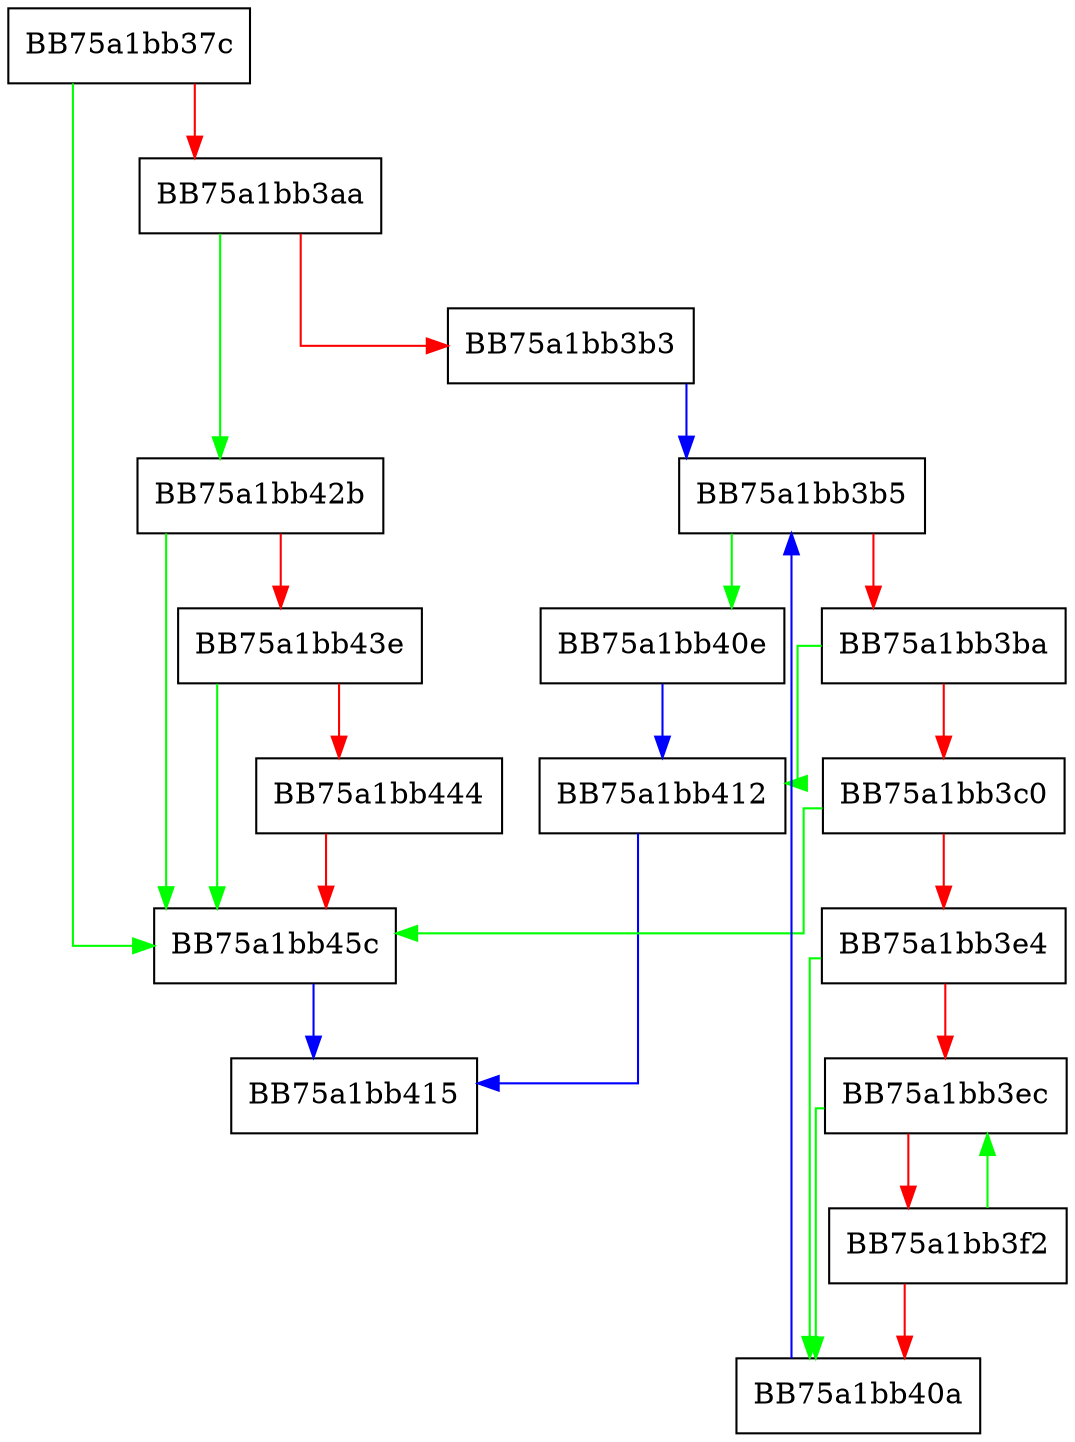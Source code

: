 digraph as3_parsemetadata {
  node [shape="box"];
  graph [splines=ortho];
  BB75a1bb37c -> BB75a1bb45c [color="green"];
  BB75a1bb37c -> BB75a1bb3aa [color="red"];
  BB75a1bb3aa -> BB75a1bb42b [color="green"];
  BB75a1bb3aa -> BB75a1bb3b3 [color="red"];
  BB75a1bb3b3 -> BB75a1bb3b5 [color="blue"];
  BB75a1bb3b5 -> BB75a1bb40e [color="green"];
  BB75a1bb3b5 -> BB75a1bb3ba [color="red"];
  BB75a1bb3ba -> BB75a1bb412 [color="green"];
  BB75a1bb3ba -> BB75a1bb3c0 [color="red"];
  BB75a1bb3c0 -> BB75a1bb45c [color="green"];
  BB75a1bb3c0 -> BB75a1bb3e4 [color="red"];
  BB75a1bb3e4 -> BB75a1bb40a [color="green"];
  BB75a1bb3e4 -> BB75a1bb3ec [color="red"];
  BB75a1bb3ec -> BB75a1bb40a [color="green"];
  BB75a1bb3ec -> BB75a1bb3f2 [color="red"];
  BB75a1bb3f2 -> BB75a1bb3ec [color="green"];
  BB75a1bb3f2 -> BB75a1bb40a [color="red"];
  BB75a1bb40a -> BB75a1bb3b5 [color="blue"];
  BB75a1bb40e -> BB75a1bb412 [color="blue"];
  BB75a1bb412 -> BB75a1bb415 [color="blue"];
  BB75a1bb42b -> BB75a1bb45c [color="green"];
  BB75a1bb42b -> BB75a1bb43e [color="red"];
  BB75a1bb43e -> BB75a1bb45c [color="green"];
  BB75a1bb43e -> BB75a1bb444 [color="red"];
  BB75a1bb444 -> BB75a1bb45c [color="red"];
  BB75a1bb45c -> BB75a1bb415 [color="blue"];
}